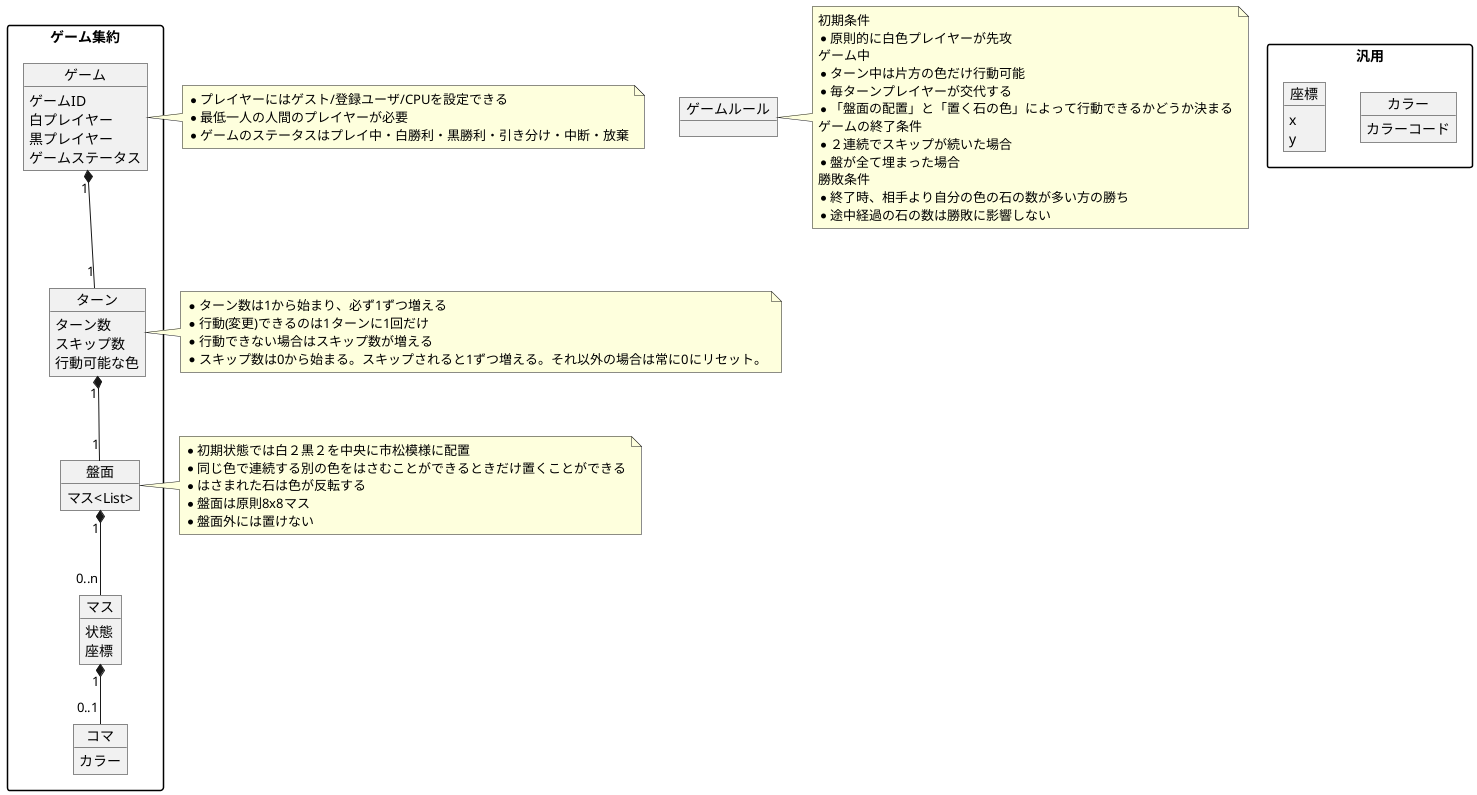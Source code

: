 @startuml othello
skinparam PackageStyle rectangle

package ゲーム集約 {
    object ゲーム {
        ゲームID
        白プレイヤー
        黒プレイヤー
        ゲームステータス
    }

    object ターン {
        ターン数
        スキップ数
        行動可能な色
    }

    object 盤面 {
        マス<List>
    }

    object マス {
        状態
        座標
    }

    object コマ {
        カラー
    }
}


ゲーム "1" *-down- "1" ターン
ターン "1" *-down- "1" 盤面
盤面 "1" *-down- "0..n" マス
マス "1" *-- "0..1" コマ

note right of ゲーム
    * プレイヤーにはゲスト/登録ユーザ/CPUを設定できる
    * 最低一人の人間のプレイヤーが必要
    * ゲームのステータスはプレイ中・白勝利・黒勝利・引き分け・中断・放棄
end note

package 汎用 {
    object カラー {
        カラーコード
    }

    object 座標 {
        x
        y
    }
}

object ゲームルール {

}

note right of ゲームルール
    初期条件
    * 原則的に白色プレイヤーが先攻
    ゲーム中
    * ターン中は片方の色だけ行動可能
    * 毎ターンプレイヤーが交代する
    * 「盤面の配置」と「置く石の色」によって行動できるかどうか決まる
    ゲームの終了条件
    * ２連続でスキップが続いた場合
    * 盤が全て埋まった場合
    勝敗条件
    * 終了時、相手より自分の色の石の数が多い方の勝ち
    * 途中経過の石の数は勝敗に影響しない
end note

note right of ターン
    * ターン数は1から始まり、必ず1ずつ増える
    * 行動(変更)できるのは1ターンに1回だけ
    * 行動できない場合はスキップ数が増える
    * スキップ数は0から始まる。スキップされると1ずつ増える。それ以外の場合は常に0にリセット。
end note

note right of 盤面
    * 初期状態では白２黒２を中央に市松模様に配置
    * 同じ色で連続する別の色をはさむことができるときだけ置くことができる
    * はさまれた石は色が反転する
    * 盤面は原則8x8マス
    * 盤面外には置けない  
end note

' note bottom of スキップカウント
'     * 1ずつアップする
'     * 値はリセット可能
' end note

' note bottom of ターンカウント
'     * 1ずつアップする
'     * 値はリセット不可能
' end note

' package ターンフロー集約 {
'     object ターンフロー {
'         現在のターン
'         次のターン
'     }
    
' }

' note right of ターンフロー
'     前後のターンの変化と行動を管理
'     * プレイヤーは毎ターン必ず交代する
'     * 行動する度、ターン数が1増加する
'     * 行動は「置く」と「スキップ」だけ
'     * 1ターンに行動できるのは一回だけ
'     * 次のターンが通常行動かスキップか判定
'     * ひっくり返された石の位置などを保管
' end note

' note right of プレイヤー
'     * ユーザ登録をしている場合、自動で設定可能
'     * ゲストの場合は自分で入力(デフォルのままもOK)
' end note

' ゲーム "1" *-down- "2" プレイヤー

' package プレイヤー集約(仮) {
'     object プレイヤー {
'         プレイヤーID
'         色
'         名前
'         人間orCPU
'     }
' }

@enduml